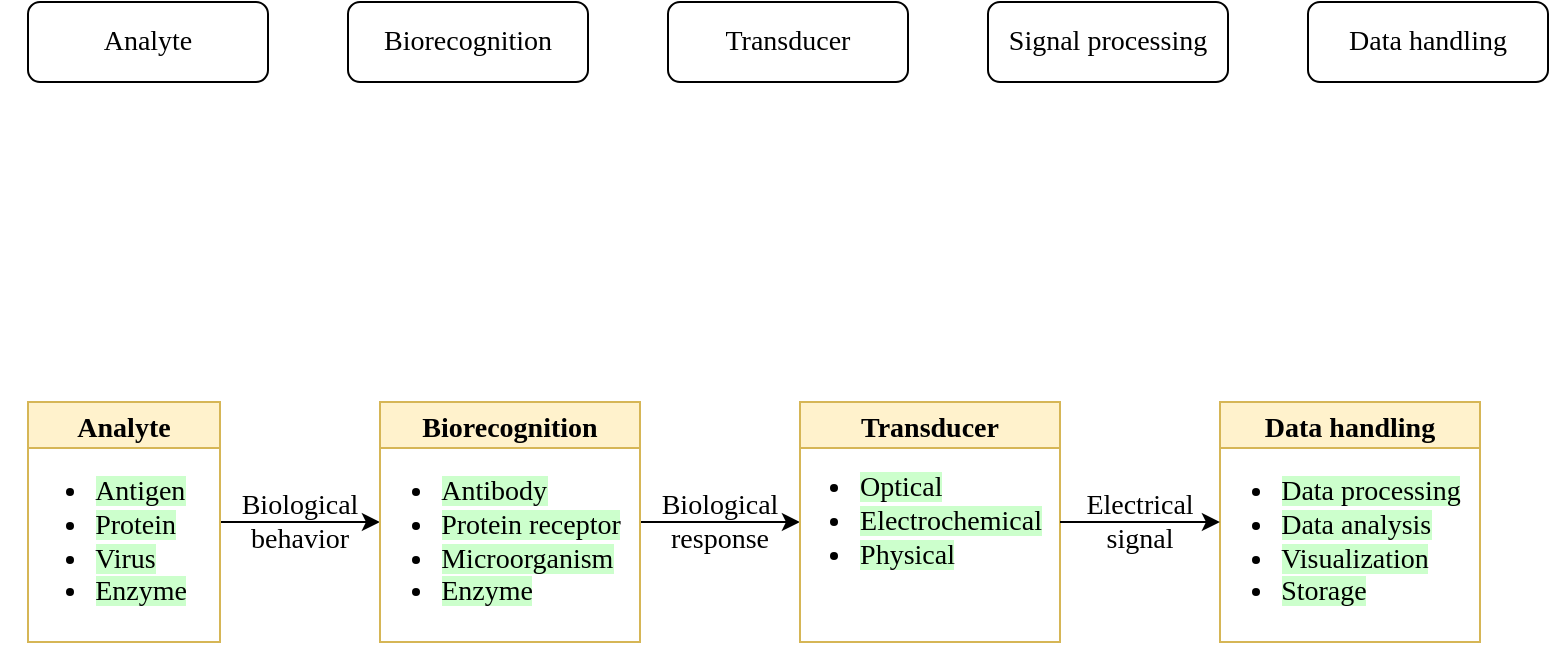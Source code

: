 <mxfile version="14.9.1" type="github">
  <diagram id="C5RBs43oDa-KdzZeNtuy" name="Page-1">
    <mxGraphModel dx="936" dy="497" grid="1" gridSize="10" guides="1" tooltips="1" connect="1" arrows="1" fold="1" page="1" pageScale="1" pageWidth="827" pageHeight="1169" math="0" shadow="0">
      <root>
        <mxCell id="WIyWlLk6GJQsqaUBKTNV-0" />
        <mxCell id="WIyWlLk6GJQsqaUBKTNV-1" parent="WIyWlLk6GJQsqaUBKTNV-0" />
        <mxCell id="WIyWlLk6GJQsqaUBKTNV-3" value="Analyte" style="rounded=1;whiteSpace=wrap;html=1;fontSize=14;glass=0;strokeWidth=1;shadow=0;fontFamily=Times New Roman;" parent="WIyWlLk6GJQsqaUBKTNV-1" vertex="1">
          <mxGeometry x="40" y="120" width="120" height="40" as="geometry" />
        </mxCell>
        <mxCell id="dydRh0zWO_Bg_8P7NJzj-0" value="Biorecognition" style="rounded=1;whiteSpace=wrap;html=1;fontSize=14;glass=0;strokeWidth=1;shadow=0;fontFamily=Times New Roman;" vertex="1" parent="WIyWlLk6GJQsqaUBKTNV-1">
          <mxGeometry x="200" y="120" width="120" height="40" as="geometry" />
        </mxCell>
        <mxCell id="dydRh0zWO_Bg_8P7NJzj-1" value="Transducer" style="rounded=1;whiteSpace=wrap;html=1;fontSize=14;glass=0;strokeWidth=1;shadow=0;fontFamily=Times New Roman;" vertex="1" parent="WIyWlLk6GJQsqaUBKTNV-1">
          <mxGeometry x="360" y="120" width="120" height="40" as="geometry" />
        </mxCell>
        <mxCell id="dydRh0zWO_Bg_8P7NJzj-2" value="Signal processing" style="rounded=1;whiteSpace=wrap;html=1;fontSize=14;glass=0;strokeWidth=1;shadow=0;fontFamily=Times New Roman;" vertex="1" parent="WIyWlLk6GJQsqaUBKTNV-1">
          <mxGeometry x="520" y="120" width="120" height="40" as="geometry" />
        </mxCell>
        <mxCell id="dydRh0zWO_Bg_8P7NJzj-3" value="Data handling" style="rounded=1;whiteSpace=wrap;html=1;fontSize=14;glass=0;strokeWidth=1;shadow=0;fontFamily=Times New Roman;" vertex="1" parent="WIyWlLk6GJQsqaUBKTNV-1">
          <mxGeometry x="680" y="120" width="120" height="40" as="geometry" />
        </mxCell>
        <mxCell id="dydRh0zWO_Bg_8P7NJzj-27" style="edgeStyle=orthogonalEdgeStyle;rounded=0;orthogonalLoop=1;jettySize=auto;html=1;exitX=1;exitY=0.5;exitDx=0;exitDy=0;entryX=0.133;entryY=0.4;entryDx=0;entryDy=0;entryPerimeter=0;fontFamily=Times New Roman;fontSize=14;" edge="1" parent="WIyWlLk6GJQsqaUBKTNV-1" source="dydRh0zWO_Bg_8P7NJzj-5" target="dydRh0zWO_Bg_8P7NJzj-15">
          <mxGeometry relative="1" as="geometry" />
        </mxCell>
        <mxCell id="dydRh0zWO_Bg_8P7NJzj-5" value="Analyte" style="swimlane;fontFamily=Times New Roman;fontSize=14;fillColor=#fff2cc;strokeColor=#d6b656;" vertex="1" parent="WIyWlLk6GJQsqaUBKTNV-1">
          <mxGeometry x="40" y="320" width="96" height="120" as="geometry">
            <mxRectangle x="290" y="260" width="140" height="23" as="alternateBounds" />
          </mxGeometry>
        </mxCell>
        <mxCell id="dydRh0zWO_Bg_8P7NJzj-6" value="&lt;ul&gt;&lt;li style=&quot;text-align: justify&quot;&gt;&lt;span style=&quot;background-color: rgb(204 , 255 , 204)&quot;&gt;Antigen&lt;/span&gt;&lt;/li&gt;&lt;li style=&quot;text-align: justify&quot;&gt;&lt;span style=&quot;background-color: rgb(204 , 255 , 204)&quot;&gt;Protein&lt;/span&gt;&lt;/li&gt;&lt;li style=&quot;text-align: justify&quot;&gt;&lt;span style=&quot;background-color: rgb(204 , 255 , 204)&quot;&gt;Virus&lt;/span&gt;&lt;/li&gt;&lt;li style=&quot;text-align: justify&quot;&gt;&lt;span style=&quot;background-color: rgb(204 , 255 , 204)&quot;&gt;Enzyme&lt;/span&gt;&lt;/li&gt;&lt;/ul&gt;" style="text;html=1;align=center;verticalAlign=middle;resizable=0;points=[];autosize=1;strokeColor=none;fontSize=14;fontFamily=Times New Roman;" vertex="1" parent="dydRh0zWO_Bg_8P7NJzj-5">
          <mxGeometry x="-14" y="20" width="100" height="100" as="geometry" />
        </mxCell>
        <mxCell id="dydRh0zWO_Bg_8P7NJzj-31" value="" style="edgeStyle=orthogonalEdgeStyle;rounded=0;orthogonalLoop=1;jettySize=auto;html=1;fontFamily=Times New Roman;fontSize=14;entryX=0.133;entryY=0.5;entryDx=0;entryDy=0;entryPerimeter=0;" edge="1" parent="WIyWlLk6GJQsqaUBKTNV-1" source="dydRh0zWO_Bg_8P7NJzj-14" target="dydRh0zWO_Bg_8P7NJzj-20">
          <mxGeometry relative="1" as="geometry" />
        </mxCell>
        <mxCell id="dydRh0zWO_Bg_8P7NJzj-14" value="Biorecognition" style="swimlane;fontFamily=Times New Roman;fontSize=14;fillColor=#fff2cc;strokeColor=#d6b656;" vertex="1" parent="WIyWlLk6GJQsqaUBKTNV-1">
          <mxGeometry x="216" y="320" width="130" height="120" as="geometry">
            <mxRectangle x="290" y="260" width="140" height="23" as="alternateBounds" />
          </mxGeometry>
        </mxCell>
        <mxCell id="dydRh0zWO_Bg_8P7NJzj-15" value="&lt;ul&gt;&lt;li style=&quot;text-align: justify&quot;&gt;&lt;span style=&quot;background-color: rgb(204 , 255 , 204)&quot;&gt;Antibody&lt;/span&gt;&lt;/li&gt;&lt;li style=&quot;text-align: justify&quot;&gt;&lt;span style=&quot;background-color: rgb(204 , 255 , 204)&quot;&gt;Protein receptor&lt;/span&gt;&lt;/li&gt;&lt;li style=&quot;text-align: justify&quot;&gt;&lt;span style=&quot;background-color: rgb(204 , 255 , 204)&quot;&gt;Microorganism&lt;/span&gt;&lt;/li&gt;&lt;li style=&quot;text-align: justify&quot;&gt;&lt;span style=&quot;background-color: rgb(204 , 255 , 204)&quot;&gt;Enzyme&lt;/span&gt;&lt;/li&gt;&lt;/ul&gt;" style="text;html=1;align=center;verticalAlign=middle;resizable=0;points=[];autosize=1;strokeColor=none;fontSize=14;fontFamily=Times New Roman;" vertex="1" parent="dydRh0zWO_Bg_8P7NJzj-14">
          <mxGeometry x="-20" y="20" width="150" height="100" as="geometry" />
        </mxCell>
        <mxCell id="dydRh0zWO_Bg_8P7NJzj-19" value="Transducer" style="swimlane;fontFamily=Times New Roman;fontSize=14;fillColor=#fff2cc;strokeColor=#d6b656;" vertex="1" parent="WIyWlLk6GJQsqaUBKTNV-1">
          <mxGeometry x="426" y="320" width="130" height="120" as="geometry">
            <mxRectangle x="290" y="260" width="140" height="23" as="alternateBounds" />
          </mxGeometry>
        </mxCell>
        <mxCell id="dydRh0zWO_Bg_8P7NJzj-20" value="&lt;ul&gt;&lt;li style=&quot;text-align: justify&quot;&gt;&lt;span style=&quot;background-color: rgb(204 , 255 , 204)&quot;&gt;Optical&lt;/span&gt;&lt;/li&gt;&lt;li style=&quot;text-align: justify&quot;&gt;&lt;span style=&quot;background-color: rgb(204 , 255 , 204)&quot;&gt;Electrochemical&lt;/span&gt;&lt;/li&gt;&lt;li style=&quot;text-align: justify&quot;&gt;&lt;span style=&quot;background-color: rgb(204 , 255 , 204)&quot;&gt;Physical&lt;/span&gt;&lt;/li&gt;&lt;/ul&gt;" style="text;html=1;align=center;verticalAlign=middle;resizable=0;points=[];autosize=1;strokeColor=none;fontSize=14;fontFamily=Times New Roman;" vertex="1" parent="dydRh0zWO_Bg_8P7NJzj-19">
          <mxGeometry x="-20" y="20" width="150" height="80" as="geometry" />
        </mxCell>
        <mxCell id="dydRh0zWO_Bg_8P7NJzj-21" value="Data handling" style="swimlane;fontFamily=Times New Roman;fontSize=14;fillColor=#fff2cc;strokeColor=#d6b656;" vertex="1" parent="WIyWlLk6GJQsqaUBKTNV-1">
          <mxGeometry x="636" y="320" width="130" height="120" as="geometry">
            <mxRectangle x="290" y="260" width="140" height="23" as="alternateBounds" />
          </mxGeometry>
        </mxCell>
        <mxCell id="dydRh0zWO_Bg_8P7NJzj-22" value="&lt;ul&gt;&lt;li style=&quot;text-align: justify&quot;&gt;&lt;span style=&quot;background-color: rgb(204 , 255 , 204)&quot;&gt;Data processing&lt;/span&gt;&lt;/li&gt;&lt;li style=&quot;text-align: justify&quot;&gt;&lt;span style=&quot;background-color: rgb(204 , 255 , 204)&quot;&gt;Data analysis&lt;/span&gt;&lt;/li&gt;&lt;li style=&quot;text-align: justify&quot;&gt;&lt;span style=&quot;background-color: rgb(204 , 255 , 204)&quot;&gt;Visualization&lt;/span&gt;&lt;/li&gt;&lt;li style=&quot;text-align: justify&quot;&gt;&lt;span style=&quot;background-color: rgb(204 , 255 , 204)&quot;&gt;Storage&lt;/span&gt;&lt;/li&gt;&lt;/ul&gt;" style="text;html=1;align=center;verticalAlign=middle;resizable=0;points=[];autosize=1;strokeColor=none;fontSize=14;fontFamily=Times New Roman;" vertex="1" parent="dydRh0zWO_Bg_8P7NJzj-21">
          <mxGeometry x="-20" y="20" width="150" height="100" as="geometry" />
        </mxCell>
        <mxCell id="dydRh0zWO_Bg_8P7NJzj-23" value="Biological&lt;br&gt;behavior" style="text;html=1;strokeColor=none;fillColor=none;align=center;verticalAlign=middle;whiteSpace=wrap;rounded=0;fontFamily=Times New Roman;fontSize=14;" vertex="1" parent="WIyWlLk6GJQsqaUBKTNV-1">
          <mxGeometry x="156" y="370" width="40" height="20" as="geometry" />
        </mxCell>
        <mxCell id="dydRh0zWO_Bg_8P7NJzj-24" value="Biological&lt;br&gt;response" style="text;html=1;strokeColor=none;fillColor=none;align=center;verticalAlign=middle;whiteSpace=wrap;rounded=0;fontFamily=Times New Roman;fontSize=14;" vertex="1" parent="WIyWlLk6GJQsqaUBKTNV-1">
          <mxGeometry x="366" y="370" width="40" height="20" as="geometry" />
        </mxCell>
        <mxCell id="dydRh0zWO_Bg_8P7NJzj-25" value="Electrical&lt;br&gt;signal" style="text;html=1;strokeColor=none;fillColor=none;align=center;verticalAlign=middle;whiteSpace=wrap;rounded=0;fontFamily=Times New Roman;fontSize=14;" vertex="1" parent="WIyWlLk6GJQsqaUBKTNV-1">
          <mxGeometry x="576" y="370" width="40" height="20" as="geometry" />
        </mxCell>
        <mxCell id="dydRh0zWO_Bg_8P7NJzj-32" value="" style="edgeStyle=orthogonalEdgeStyle;rounded=0;orthogonalLoop=1;jettySize=auto;html=1;fontFamily=Times New Roman;fontSize=14;entryX=0.133;entryY=0.4;entryDx=0;entryDy=0;entryPerimeter=0;" edge="1" parent="WIyWlLk6GJQsqaUBKTNV-1" source="dydRh0zWO_Bg_8P7NJzj-20" target="dydRh0zWO_Bg_8P7NJzj-22">
          <mxGeometry relative="1" as="geometry" />
        </mxCell>
      </root>
    </mxGraphModel>
  </diagram>
</mxfile>
